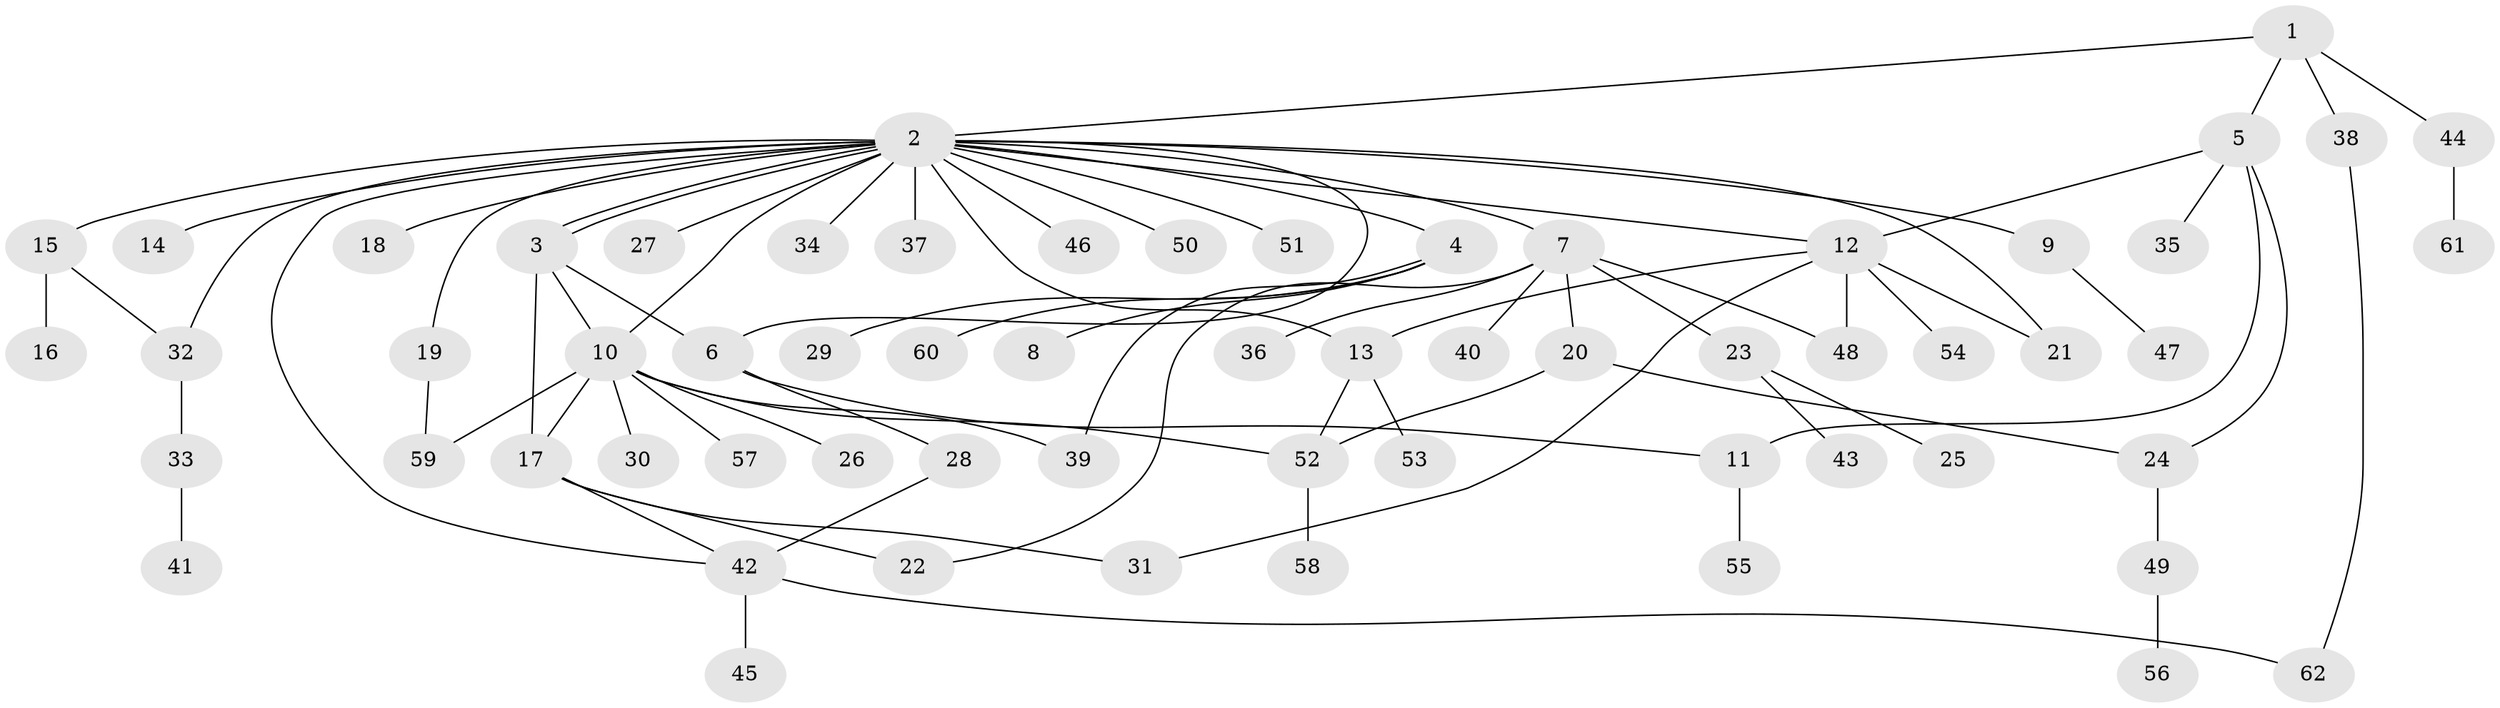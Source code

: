 // Generated by graph-tools (version 1.1) at 2025/11/02/27/25 16:11:11]
// undirected, 62 vertices, 81 edges
graph export_dot {
graph [start="1"]
  node [color=gray90,style=filled];
  1;
  2;
  3;
  4;
  5;
  6;
  7;
  8;
  9;
  10;
  11;
  12;
  13;
  14;
  15;
  16;
  17;
  18;
  19;
  20;
  21;
  22;
  23;
  24;
  25;
  26;
  27;
  28;
  29;
  30;
  31;
  32;
  33;
  34;
  35;
  36;
  37;
  38;
  39;
  40;
  41;
  42;
  43;
  44;
  45;
  46;
  47;
  48;
  49;
  50;
  51;
  52;
  53;
  54;
  55;
  56;
  57;
  58;
  59;
  60;
  61;
  62;
  1 -- 2;
  1 -- 5;
  1 -- 38;
  1 -- 44;
  2 -- 3;
  2 -- 3;
  2 -- 4;
  2 -- 6;
  2 -- 7;
  2 -- 9;
  2 -- 10;
  2 -- 12;
  2 -- 13;
  2 -- 14;
  2 -- 15;
  2 -- 18;
  2 -- 19;
  2 -- 21;
  2 -- 27;
  2 -- 32;
  2 -- 34;
  2 -- 37;
  2 -- 42;
  2 -- 46;
  2 -- 50;
  2 -- 51;
  3 -- 6;
  3 -- 10;
  3 -- 17;
  4 -- 8;
  4 -- 29;
  4 -- 39;
  4 -- 60;
  5 -- 11;
  5 -- 12;
  5 -- 24;
  5 -- 35;
  6 -- 11;
  6 -- 28;
  7 -- 20;
  7 -- 22;
  7 -- 23;
  7 -- 36;
  7 -- 40;
  7 -- 48;
  9 -- 47;
  10 -- 17;
  10 -- 26;
  10 -- 30;
  10 -- 39;
  10 -- 52;
  10 -- 57;
  10 -- 59;
  11 -- 55;
  12 -- 13;
  12 -- 21;
  12 -- 31;
  12 -- 48;
  12 -- 54;
  13 -- 52;
  13 -- 53;
  15 -- 16;
  15 -- 32;
  17 -- 22;
  17 -- 31;
  17 -- 42;
  19 -- 59;
  20 -- 24;
  20 -- 52;
  23 -- 25;
  23 -- 43;
  24 -- 49;
  28 -- 42;
  32 -- 33;
  33 -- 41;
  38 -- 62;
  42 -- 45;
  42 -- 62;
  44 -- 61;
  49 -- 56;
  52 -- 58;
}

